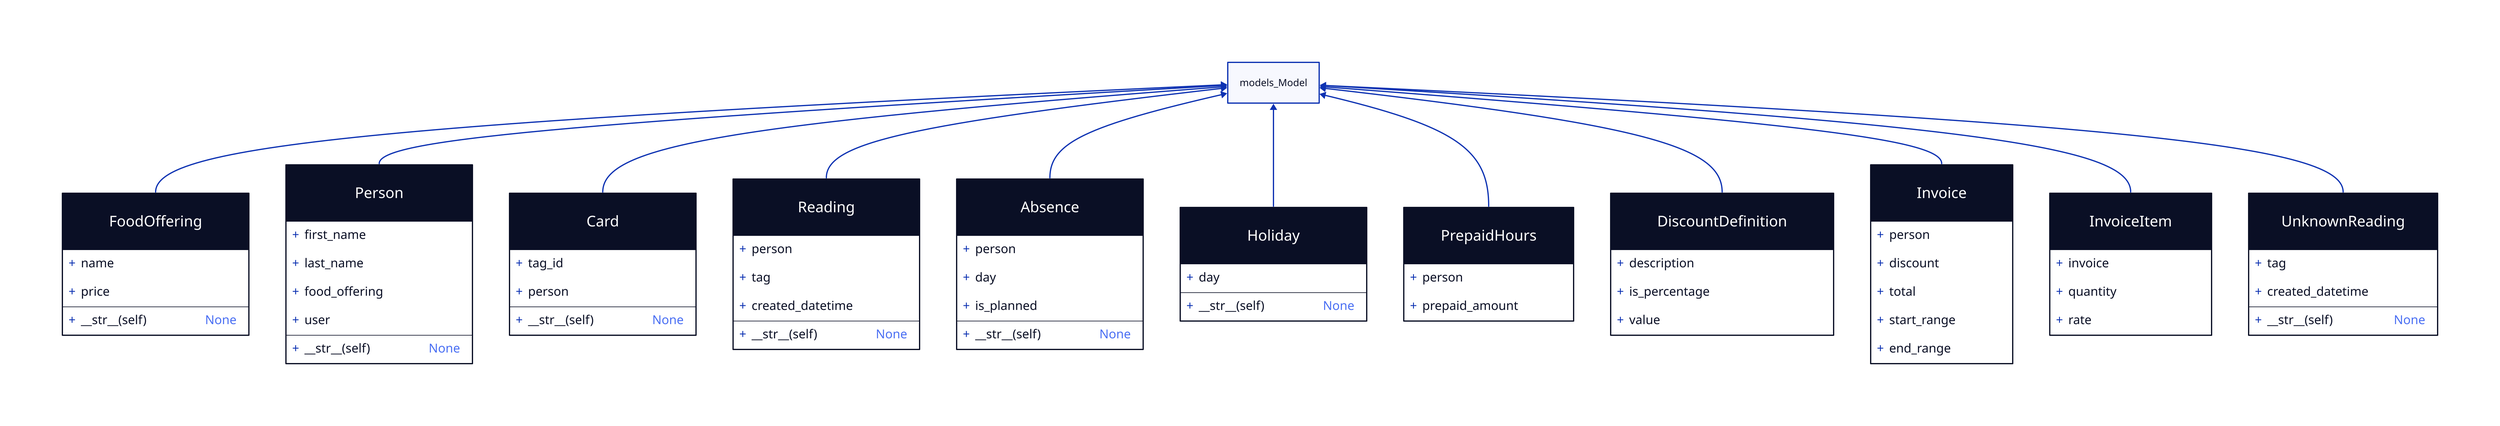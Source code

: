 direction: up
FoodOffering: {
  name
  price
  __str__(self): 'None'
  shape: class
}
Person: {
  first_name
  last_name
  food_offering
  user
  __str__(self): 'None'
  shape: class
}
Card: {
  tag_id
  person
  __str__(self): 'None'
  shape: class
}
Reading: {
  person
  tag
  created_datetime
  __str__(self): 'None'
  shape: class
}
Absence: {
  person
  day
  is_planned
  __str__(self): 'None'
  shape: class
}
Holiday: {
  day
  __str__(self): 'None'
  shape: class
}
PrepaidHours: {
  person
  prepaid_amount
  shape: class
}
DiscountDefinition: {
  description
  is_percentage
  value
  shape: class
}
Invoice: {
  person
  discount
  total
  start_range
  end_range
  shape: class
}
InvoiceItem: {
  invoice
  quantity
  rate
  shape: class
}
UnknownReading: {
  tag
  created_datetime
  __str__(self): 'None'
  shape: class
}
FoodOffering -> models_Model
Person -> models_Model
Card -> models_Model
Reading -> models_Model
Absence -> models_Model
Holiday -> models_Model
PrepaidHours -> models_Model
DiscountDefinition -> models_Model
Invoice -> models_Model
InvoiceItem -> models_Model
UnknownReading -> models_Model
